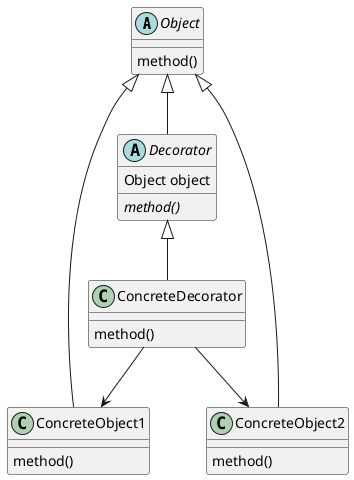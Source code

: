 @startuml
abstract class Object {
method()
}

class ConcreteObject1 {
method()
}

class ConcreteObject2 {
method()
}

abstract class Decorator {
Object object
{abstract} method() 
}

class ConcreteDecorator {
method()
} 


' Связи
ConcreteObject1 -up-|> Object
ConcreteObject2 -up-|> Object

Decorator -up-|> Object
ConcreteDecorator -up-|> Decorator

ConcreteDecorator --> ConcreteObject1
ConcreteDecorator --> ConcreteObject2
@enduml
